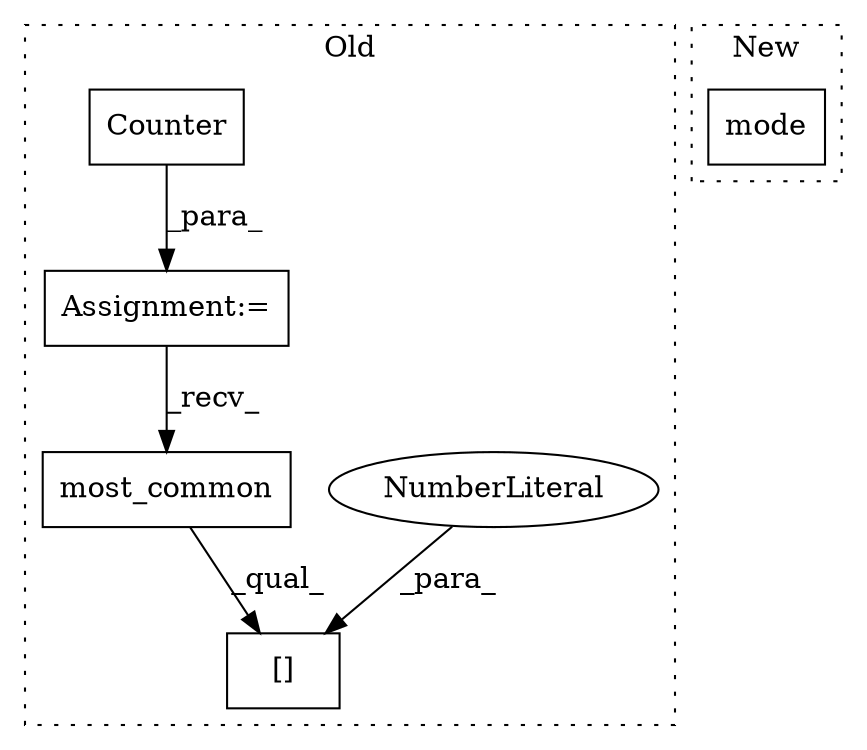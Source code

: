 digraph G {
subgraph cluster0 {
1 [label="most_common" a="32" s="5802" l="13" shape="box"];
3 [label="[]" a="2" s="5794,5817" l="22,1" shape="box"];
4 [label="NumberLiteral" a="34" s="5816" l="1" shape="ellipse"];
5 [label="Counter" a="32" s="5750,5769" l="8,1" shape="box"];
6 [label="Assignment:=" a="7" s="5737" l="1" shape="box"];
label = "Old";
style="dotted";
}
subgraph cluster1 {
2 [label="mode" a="32" s="5645,5661" l="5,1" shape="box"];
label = "New";
style="dotted";
}
1 -> 3 [label="_qual_"];
4 -> 3 [label="_para_"];
5 -> 6 [label="_para_"];
6 -> 1 [label="_recv_"];
}